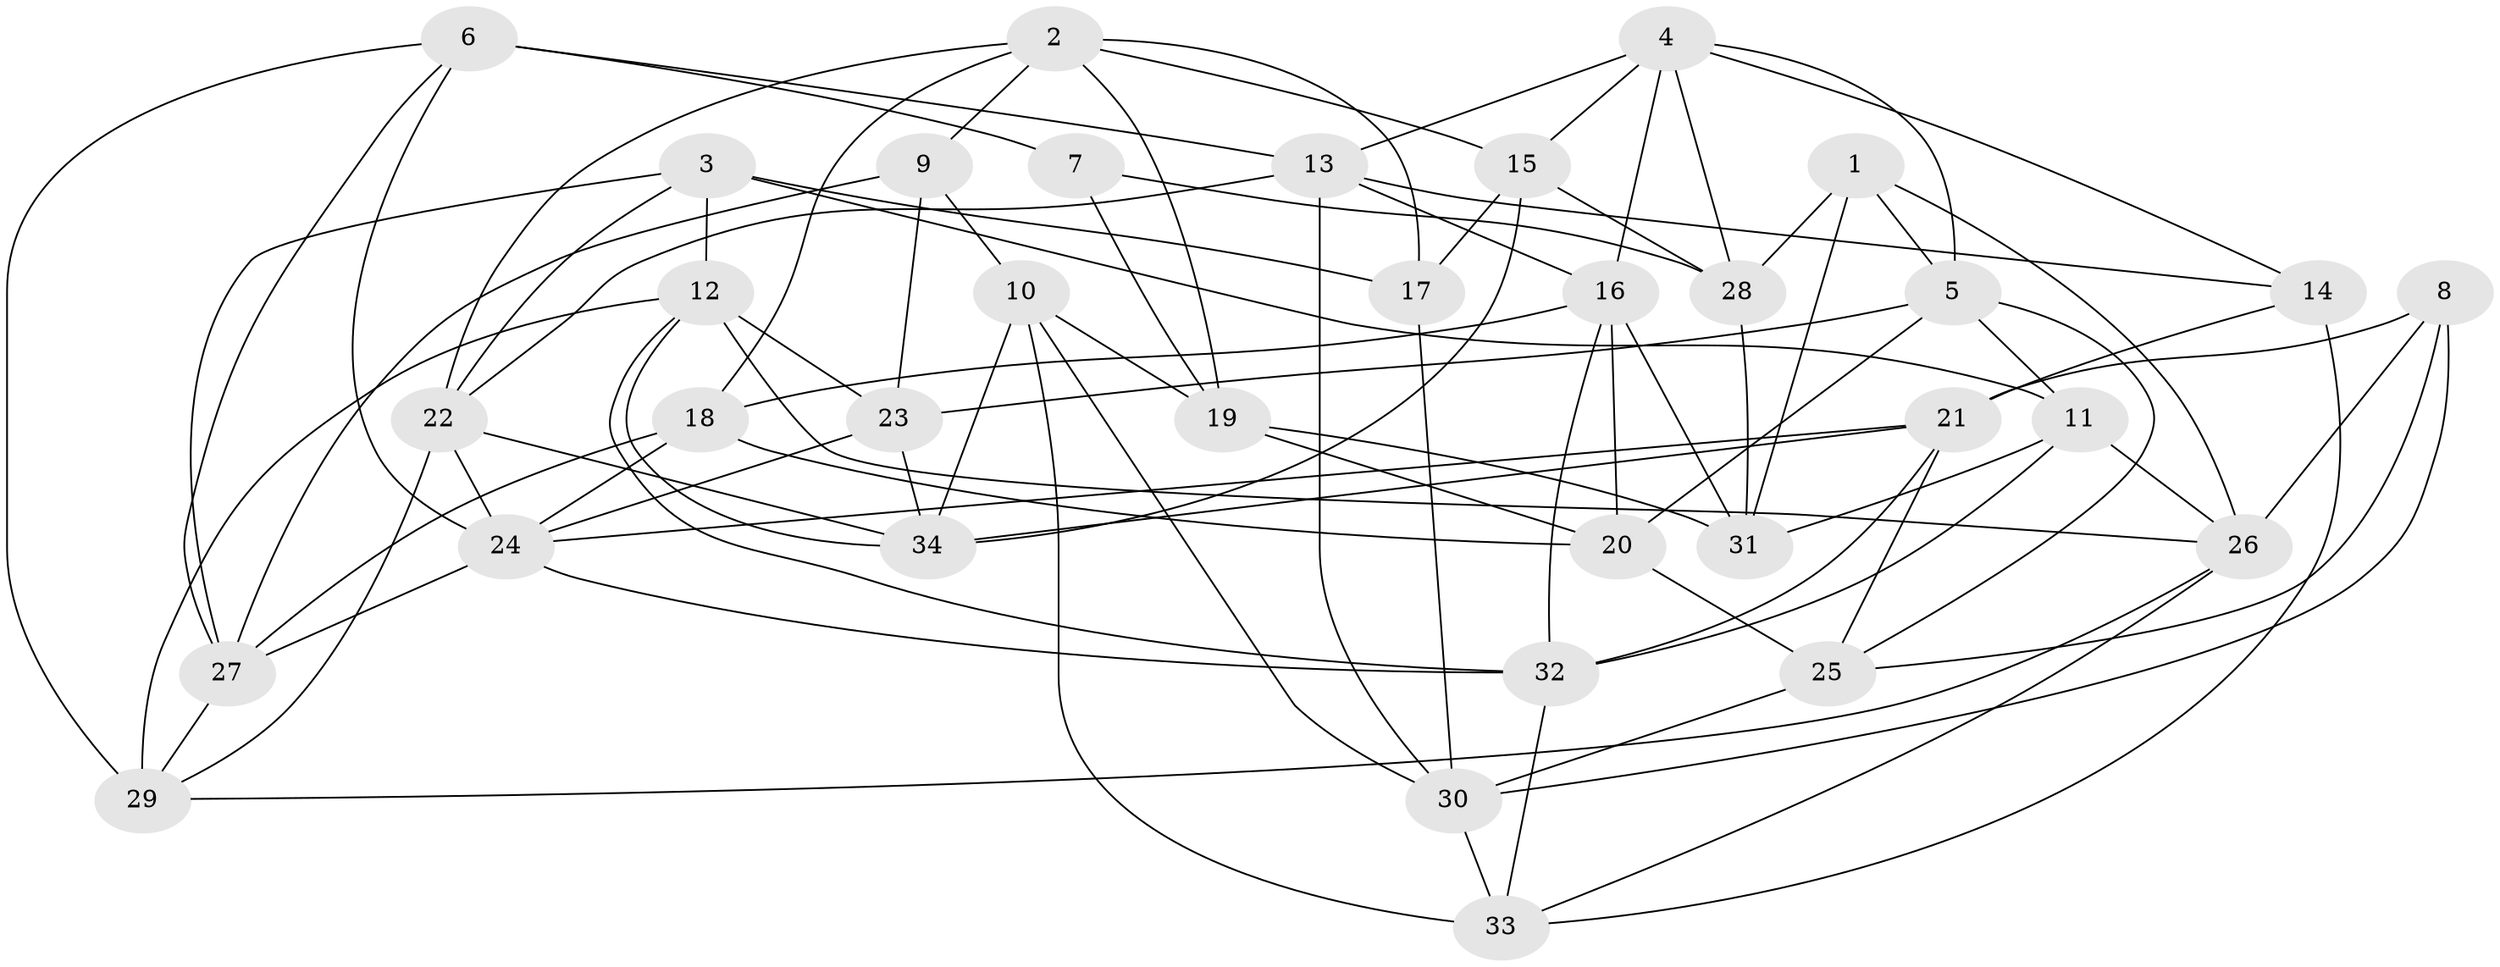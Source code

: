 // original degree distribution, {4: 1.0}
// Generated by graph-tools (version 1.1) at 2025/03/03/09/25 03:03:08]
// undirected, 34 vertices, 89 edges
graph export_dot {
graph [start="1"]
  node [color=gray90,style=filled];
  1;
  2;
  3;
  4;
  5;
  6;
  7;
  8;
  9;
  10;
  11;
  12;
  13;
  14;
  15;
  16;
  17;
  18;
  19;
  20;
  21;
  22;
  23;
  24;
  25;
  26;
  27;
  28;
  29;
  30;
  31;
  32;
  33;
  34;
  1 -- 5 [weight=1.0];
  1 -- 26 [weight=1.0];
  1 -- 28 [weight=1.0];
  1 -- 31 [weight=1.0];
  2 -- 9 [weight=1.0];
  2 -- 15 [weight=1.0];
  2 -- 17 [weight=1.0];
  2 -- 18 [weight=1.0];
  2 -- 19 [weight=1.0];
  2 -- 22 [weight=1.0];
  3 -- 11 [weight=2.0];
  3 -- 12 [weight=1.0];
  3 -- 17 [weight=1.0];
  3 -- 22 [weight=1.0];
  3 -- 27 [weight=1.0];
  4 -- 5 [weight=1.0];
  4 -- 13 [weight=1.0];
  4 -- 14 [weight=1.0];
  4 -- 15 [weight=1.0];
  4 -- 16 [weight=1.0];
  4 -- 28 [weight=1.0];
  5 -- 11 [weight=1.0];
  5 -- 20 [weight=1.0];
  5 -- 23 [weight=1.0];
  5 -- 25 [weight=1.0];
  6 -- 7 [weight=2.0];
  6 -- 13 [weight=1.0];
  6 -- 24 [weight=1.0];
  6 -- 27 [weight=1.0];
  6 -- 29 [weight=1.0];
  7 -- 19 [weight=1.0];
  7 -- 28 [weight=1.0];
  8 -- 21 [weight=1.0];
  8 -- 25 [weight=1.0];
  8 -- 26 [weight=1.0];
  8 -- 30 [weight=1.0];
  9 -- 10 [weight=1.0];
  9 -- 23 [weight=1.0];
  9 -- 27 [weight=1.0];
  10 -- 19 [weight=1.0];
  10 -- 30 [weight=1.0];
  10 -- 33 [weight=2.0];
  10 -- 34 [weight=1.0];
  11 -- 26 [weight=1.0];
  11 -- 31 [weight=1.0];
  11 -- 32 [weight=1.0];
  12 -- 23 [weight=2.0];
  12 -- 26 [weight=1.0];
  12 -- 29 [weight=2.0];
  12 -- 32 [weight=1.0];
  12 -- 34 [weight=1.0];
  13 -- 14 [weight=1.0];
  13 -- 16 [weight=1.0];
  13 -- 22 [weight=1.0];
  13 -- 30 [weight=1.0];
  14 -- 21 [weight=1.0];
  14 -- 33 [weight=1.0];
  15 -- 17 [weight=1.0];
  15 -- 28 [weight=2.0];
  15 -- 34 [weight=1.0];
  16 -- 18 [weight=1.0];
  16 -- 20 [weight=1.0];
  16 -- 31 [weight=1.0];
  16 -- 32 [weight=1.0];
  17 -- 30 [weight=1.0];
  18 -- 20 [weight=1.0];
  18 -- 24 [weight=2.0];
  18 -- 27 [weight=1.0];
  19 -- 20 [weight=1.0];
  19 -- 31 [weight=2.0];
  20 -- 25 [weight=2.0];
  21 -- 24 [weight=1.0];
  21 -- 25 [weight=1.0];
  21 -- 32 [weight=1.0];
  21 -- 34 [weight=1.0];
  22 -- 24 [weight=1.0];
  22 -- 29 [weight=1.0];
  22 -- 34 [weight=1.0];
  23 -- 24 [weight=1.0];
  23 -- 34 [weight=1.0];
  24 -- 27 [weight=1.0];
  24 -- 32 [weight=1.0];
  25 -- 30 [weight=1.0];
  26 -- 29 [weight=1.0];
  26 -- 33 [weight=1.0];
  27 -- 29 [weight=1.0];
  28 -- 31 [weight=1.0];
  30 -- 33 [weight=1.0];
  32 -- 33 [weight=1.0];
}
